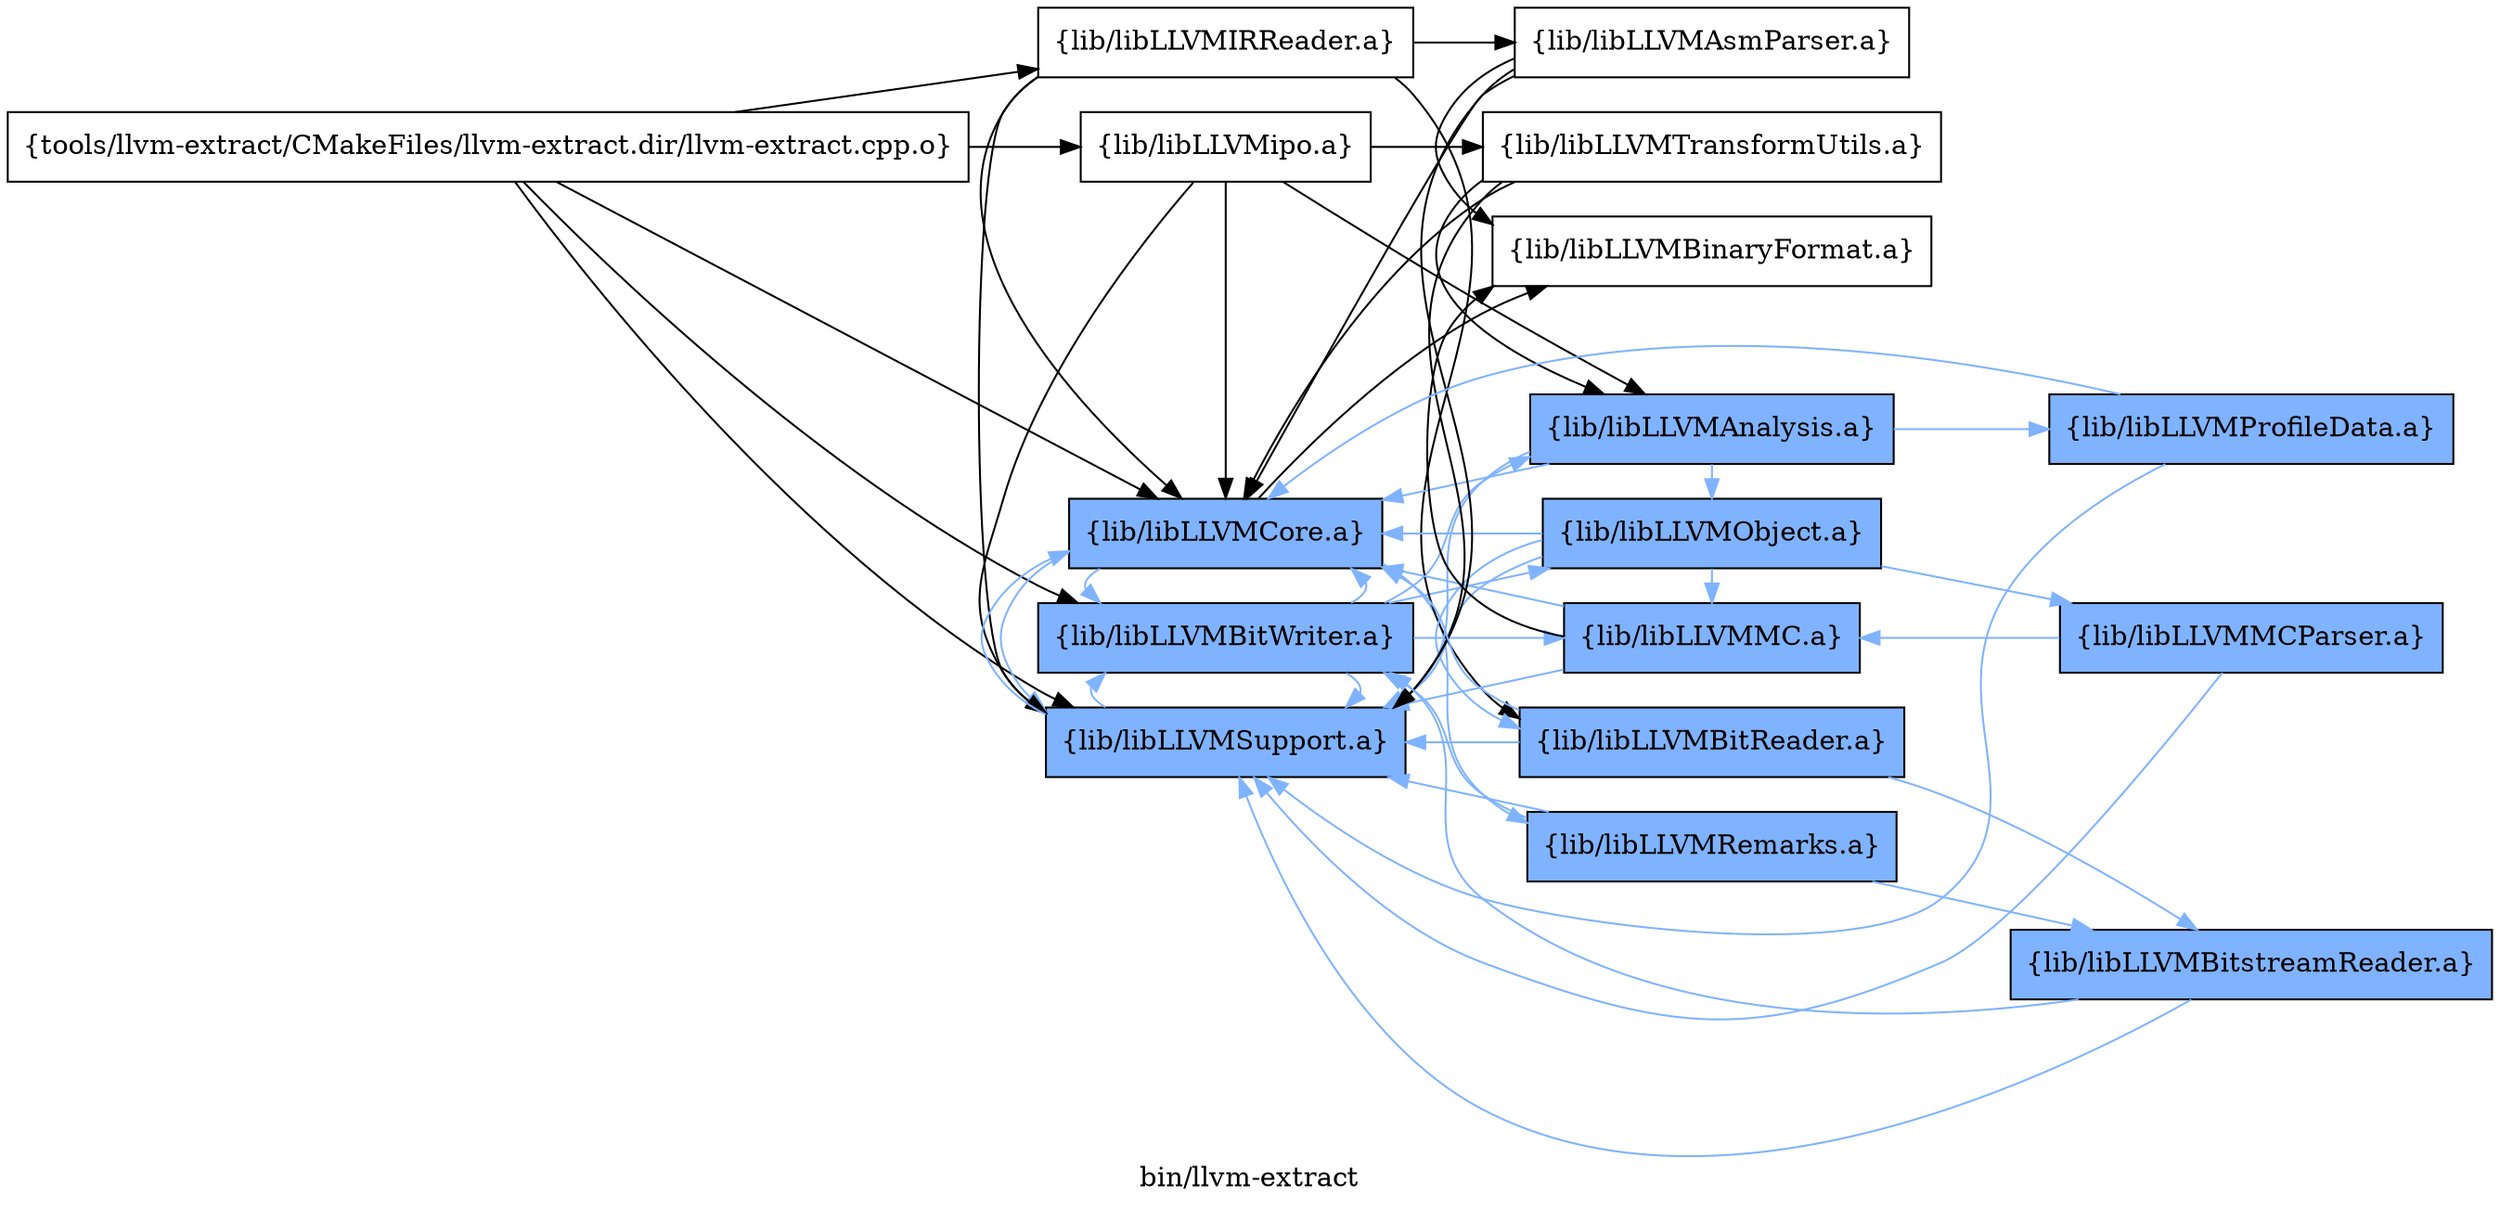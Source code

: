 digraph "bin/llvm-extract" {
	label="bin/llvm-extract";
	rankdir=LR;
	{ rank=same; Node0x55ceb5ce9da8;  }
	{ rank=same; Node0x55ceb5cea258; Node0x55ceb5ce93a8; Node0x55ceb5ce9858; Node0x55ceb5ce3a48; Node0x55ceb5ce3598;  }
	{ rank=same; Node0x55ceb5ce3db8; Node0x55ceb5ce8fe8; Node0x55ceb5ce9f38; Node0x55ceb5ce67e8; Node0x55ceb5ce7558; Node0x55ceb5ce5398; Node0x55ceb5ce2be8; Node0x55ceb5ce9588;  }

	Node0x55ceb5ce9da8 [shape=record,shape=box,group=0,label="{tools/llvm-extract/CMakeFiles/llvm-extract.dir/llvm-extract.cpp.o}"];
	Node0x55ceb5ce9da8 -> Node0x55ceb5cea258;
	Node0x55ceb5ce9da8 -> Node0x55ceb5ce93a8;
	Node0x55ceb5ce9da8 -> Node0x55ceb5ce9858;
	Node0x55ceb5ce9da8 -> Node0x55ceb5ce3a48;
	Node0x55ceb5ce9da8 -> Node0x55ceb5ce3598;
	Node0x55ceb5cea258 [shape=record,shape=box,group=1,style=filled,fillcolor="0.600000 0.5 1",label="{lib/libLLVMBitWriter.a}"];
	Node0x55ceb5cea258 -> Node0x55ceb5ce93a8[color="0.600000 0.5 1"];
	Node0x55ceb5cea258 -> Node0x55ceb5ce3598[color="0.600000 0.5 1"];
	Node0x55ceb5cea258 -> Node0x55ceb5ce3db8[color="0.600000 0.5 1"];
	Node0x55ceb5cea258 -> Node0x55ceb5ce8fe8[color="0.600000 0.5 1"];
	Node0x55ceb5cea258 -> Node0x55ceb5ce9f38[color="0.600000 0.5 1"];
	Node0x55ceb5ce93a8 [shape=record,shape=box,group=1,style=filled,fillcolor="0.600000 0.5 1",label="{lib/libLLVMCore.a}"];
	Node0x55ceb5ce93a8 -> Node0x55ceb5ce3598[color="0.600000 0.5 1"];
	Node0x55ceb5ce93a8 -> Node0x55ceb5ce67e8;
	Node0x55ceb5ce93a8 -> Node0x55ceb5cea258[color="0.600000 0.5 1"];
	Node0x55ceb5ce93a8 -> Node0x55ceb5ce7558[color="0.600000 0.5 1"];
	Node0x55ceb5ce9858 [shape=record,shape=box,group=0,label="{lib/libLLVMipo.a}"];
	Node0x55ceb5ce9858 -> Node0x55ceb5ce93a8;
	Node0x55ceb5ce9858 -> Node0x55ceb5ce3598;
	Node0x55ceb5ce9858 -> Node0x55ceb5ce5398;
	Node0x55ceb5ce9858 -> Node0x55ceb5ce3db8;
	Node0x55ceb5ce3a48 [shape=record,shape=box,group=0,label="{lib/libLLVMIRReader.a}"];
	Node0x55ceb5ce3a48 -> Node0x55ceb5ce93a8;
	Node0x55ceb5ce3a48 -> Node0x55ceb5ce3598;
	Node0x55ceb5ce3a48 -> Node0x55ceb5ce2be8;
	Node0x55ceb5ce3a48 -> Node0x55ceb5ce9588;
	Node0x55ceb5ce3598 [shape=record,shape=box,group=1,style=filled,fillcolor="0.600000 0.5 1",label="{lib/libLLVMSupport.a}"];
	Node0x55ceb5ce3598 -> Node0x55ceb5ce93a8[color="0.600000 0.5 1"];
	Node0x55ceb5ce3598 -> Node0x55ceb5cea258[color="0.600000 0.5 1"];
	Node0x55ceb5ce3db8 [shape=record,shape=box,group=1,style=filled,fillcolor="0.600000 0.5 1",label="{lib/libLLVMAnalysis.a}"];
	Node0x55ceb5ce3db8 -> Node0x55ceb5ce93a8[color="0.600000 0.5 1"];
	Node0x55ceb5ce3db8 -> Node0x55ceb5ce3598[color="0.600000 0.5 1"];
	Node0x55ceb5ce3db8 -> Node0x55ceb5ce8fe8[color="0.600000 0.5 1"];
	Node0x55ceb5ce3db8 -> Node0x55ceb5ceaf78[color="0.600000 0.5 1"];
	Node0x55ceb5ce8fe8 [shape=record,shape=box,group=1,style=filled,fillcolor="0.600000 0.5 1",label="{lib/libLLVMObject.a}"];
	Node0x55ceb5ce8fe8 -> Node0x55ceb5ce93a8[color="0.600000 0.5 1"];
	Node0x55ceb5ce8fe8 -> Node0x55ceb5ce3598[color="0.600000 0.5 1"];
	Node0x55ceb5ce8fe8 -> Node0x55ceb5ce9588[color="0.600000 0.5 1"];
	Node0x55ceb5ce8fe8 -> Node0x55ceb5ce9f38[color="0.600000 0.5 1"];
	Node0x55ceb5ce8fe8 -> Node0x55ceb5ce9b78[color="0.600000 0.5 1"];
	Node0x55ceb5ce9f38 [shape=record,shape=box,group=1,style=filled,fillcolor="0.600000 0.5 1",label="{lib/libLLVMMC.a}"];
	Node0x55ceb5ce9f38 -> Node0x55ceb5ce3598[color="0.600000 0.5 1"];
	Node0x55ceb5ce9f38 -> Node0x55ceb5ce67e8;
	Node0x55ceb5ce9f38 -> Node0x55ceb5ce93a8[color="0.600000 0.5 1"];
	Node0x55ceb5ce67e8 [shape=record,shape=box,group=0,label="{lib/libLLVMBinaryFormat.a}"];
	Node0x55ceb5ce7558 [shape=record,shape=box,group=1,style=filled,fillcolor="0.600000 0.5 1",label="{lib/libLLVMRemarks.a}"];
	Node0x55ceb5ce7558 -> Node0x55ceb5ce3598[color="0.600000 0.5 1"];
	Node0x55ceb5ce7558 -> Node0x55ceb5cea258[color="0.600000 0.5 1"];
	Node0x55ceb5ce7558 -> Node0x55ceb5ce7a08[color="0.600000 0.5 1"];
	Node0x55ceb5ce5398 [shape=record,shape=box,group=0,label="{lib/libLLVMTransformUtils.a}"];
	Node0x55ceb5ce5398 -> Node0x55ceb5ce93a8;
	Node0x55ceb5ce5398 -> Node0x55ceb5ce3598;
	Node0x55ceb5ce5398 -> Node0x55ceb5ce3db8;
	Node0x55ceb5ce2be8 [shape=record,shape=box,group=0,label="{lib/libLLVMAsmParser.a}"];
	Node0x55ceb5ce2be8 -> Node0x55ceb5ce93a8;
	Node0x55ceb5ce2be8 -> Node0x55ceb5ce3598;
	Node0x55ceb5ce2be8 -> Node0x55ceb5ce67e8;
	Node0x55ceb5ce9588 [shape=record,shape=box,group=1,style=filled,fillcolor="0.600000 0.5 1",label="{lib/libLLVMBitReader.a}"];
	Node0x55ceb5ce9588 -> Node0x55ceb5ce93a8[color="0.600000 0.5 1"];
	Node0x55ceb5ce9588 -> Node0x55ceb5ce3598[color="0.600000 0.5 1"];
	Node0x55ceb5ce9588 -> Node0x55ceb5ce7a08[color="0.600000 0.5 1"];
	Node0x55ceb5ceaf78 [shape=record,shape=box,group=1,style=filled,fillcolor="0.600000 0.5 1",label="{lib/libLLVMProfileData.a}"];
	Node0x55ceb5ceaf78 -> Node0x55ceb5ce93a8[color="0.600000 0.5 1"];
	Node0x55ceb5ceaf78 -> Node0x55ceb5ce3598[color="0.600000 0.5 1"];
	Node0x55ceb5ce9b78 [shape=record,shape=box,group=1,style=filled,fillcolor="0.600000 0.5 1",label="{lib/libLLVMMCParser.a}"];
	Node0x55ceb5ce9b78 -> Node0x55ceb5ce3598[color="0.600000 0.5 1"];
	Node0x55ceb5ce9b78 -> Node0x55ceb5ce9f38[color="0.600000 0.5 1"];
	Node0x55ceb5ce7a08 [shape=record,shape=box,group=1,style=filled,fillcolor="0.600000 0.5 1",label="{lib/libLLVMBitstreamReader.a}"];
	Node0x55ceb5ce7a08 -> Node0x55ceb5cea258[color="0.600000 0.5 1"];
	Node0x55ceb5ce7a08 -> Node0x55ceb5ce3598[color="0.600000 0.5 1"];
}
